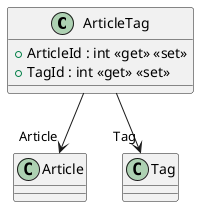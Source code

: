 @startuml
class ArticleTag {
    + ArticleId : int <<get>> <<set>>
    + TagId : int <<get>> <<set>>
}
ArticleTag --> "Article" Article
ArticleTag --> "Tag" Tag
@enduml
